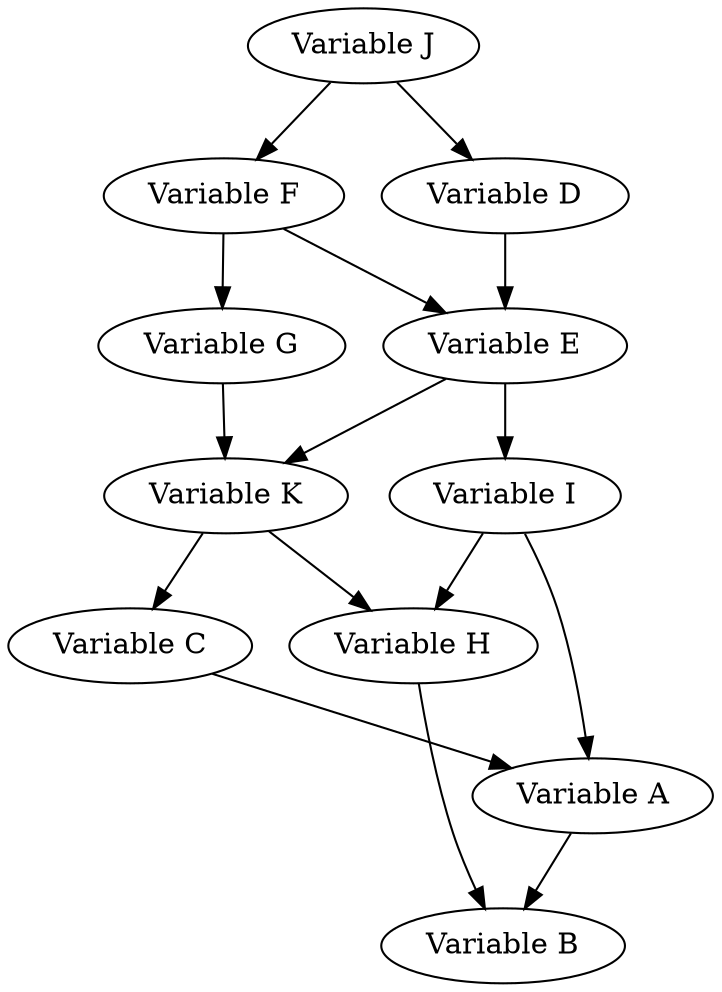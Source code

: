 // Causal DAG
digraph {
	A [label="Variable A"]
	B [label="Variable B"]
	C [label="Variable C"]
	D [label="Variable D"]
	E [label="Variable E"]
	F [label="Variable F"]
	G [label="Variable G"]
	H [label="Variable H"]
	I [label="Variable I"]
	J [label="Variable J"]
	K [label="Variable K"]
	A -> B
	C -> A
	D -> E
	E -> I
	E -> K
	F -> E
	F -> G
	G -> K
	H -> B
	I -> A
	I -> H
	J -> D
	J -> F
	K -> C
	K -> H
}
